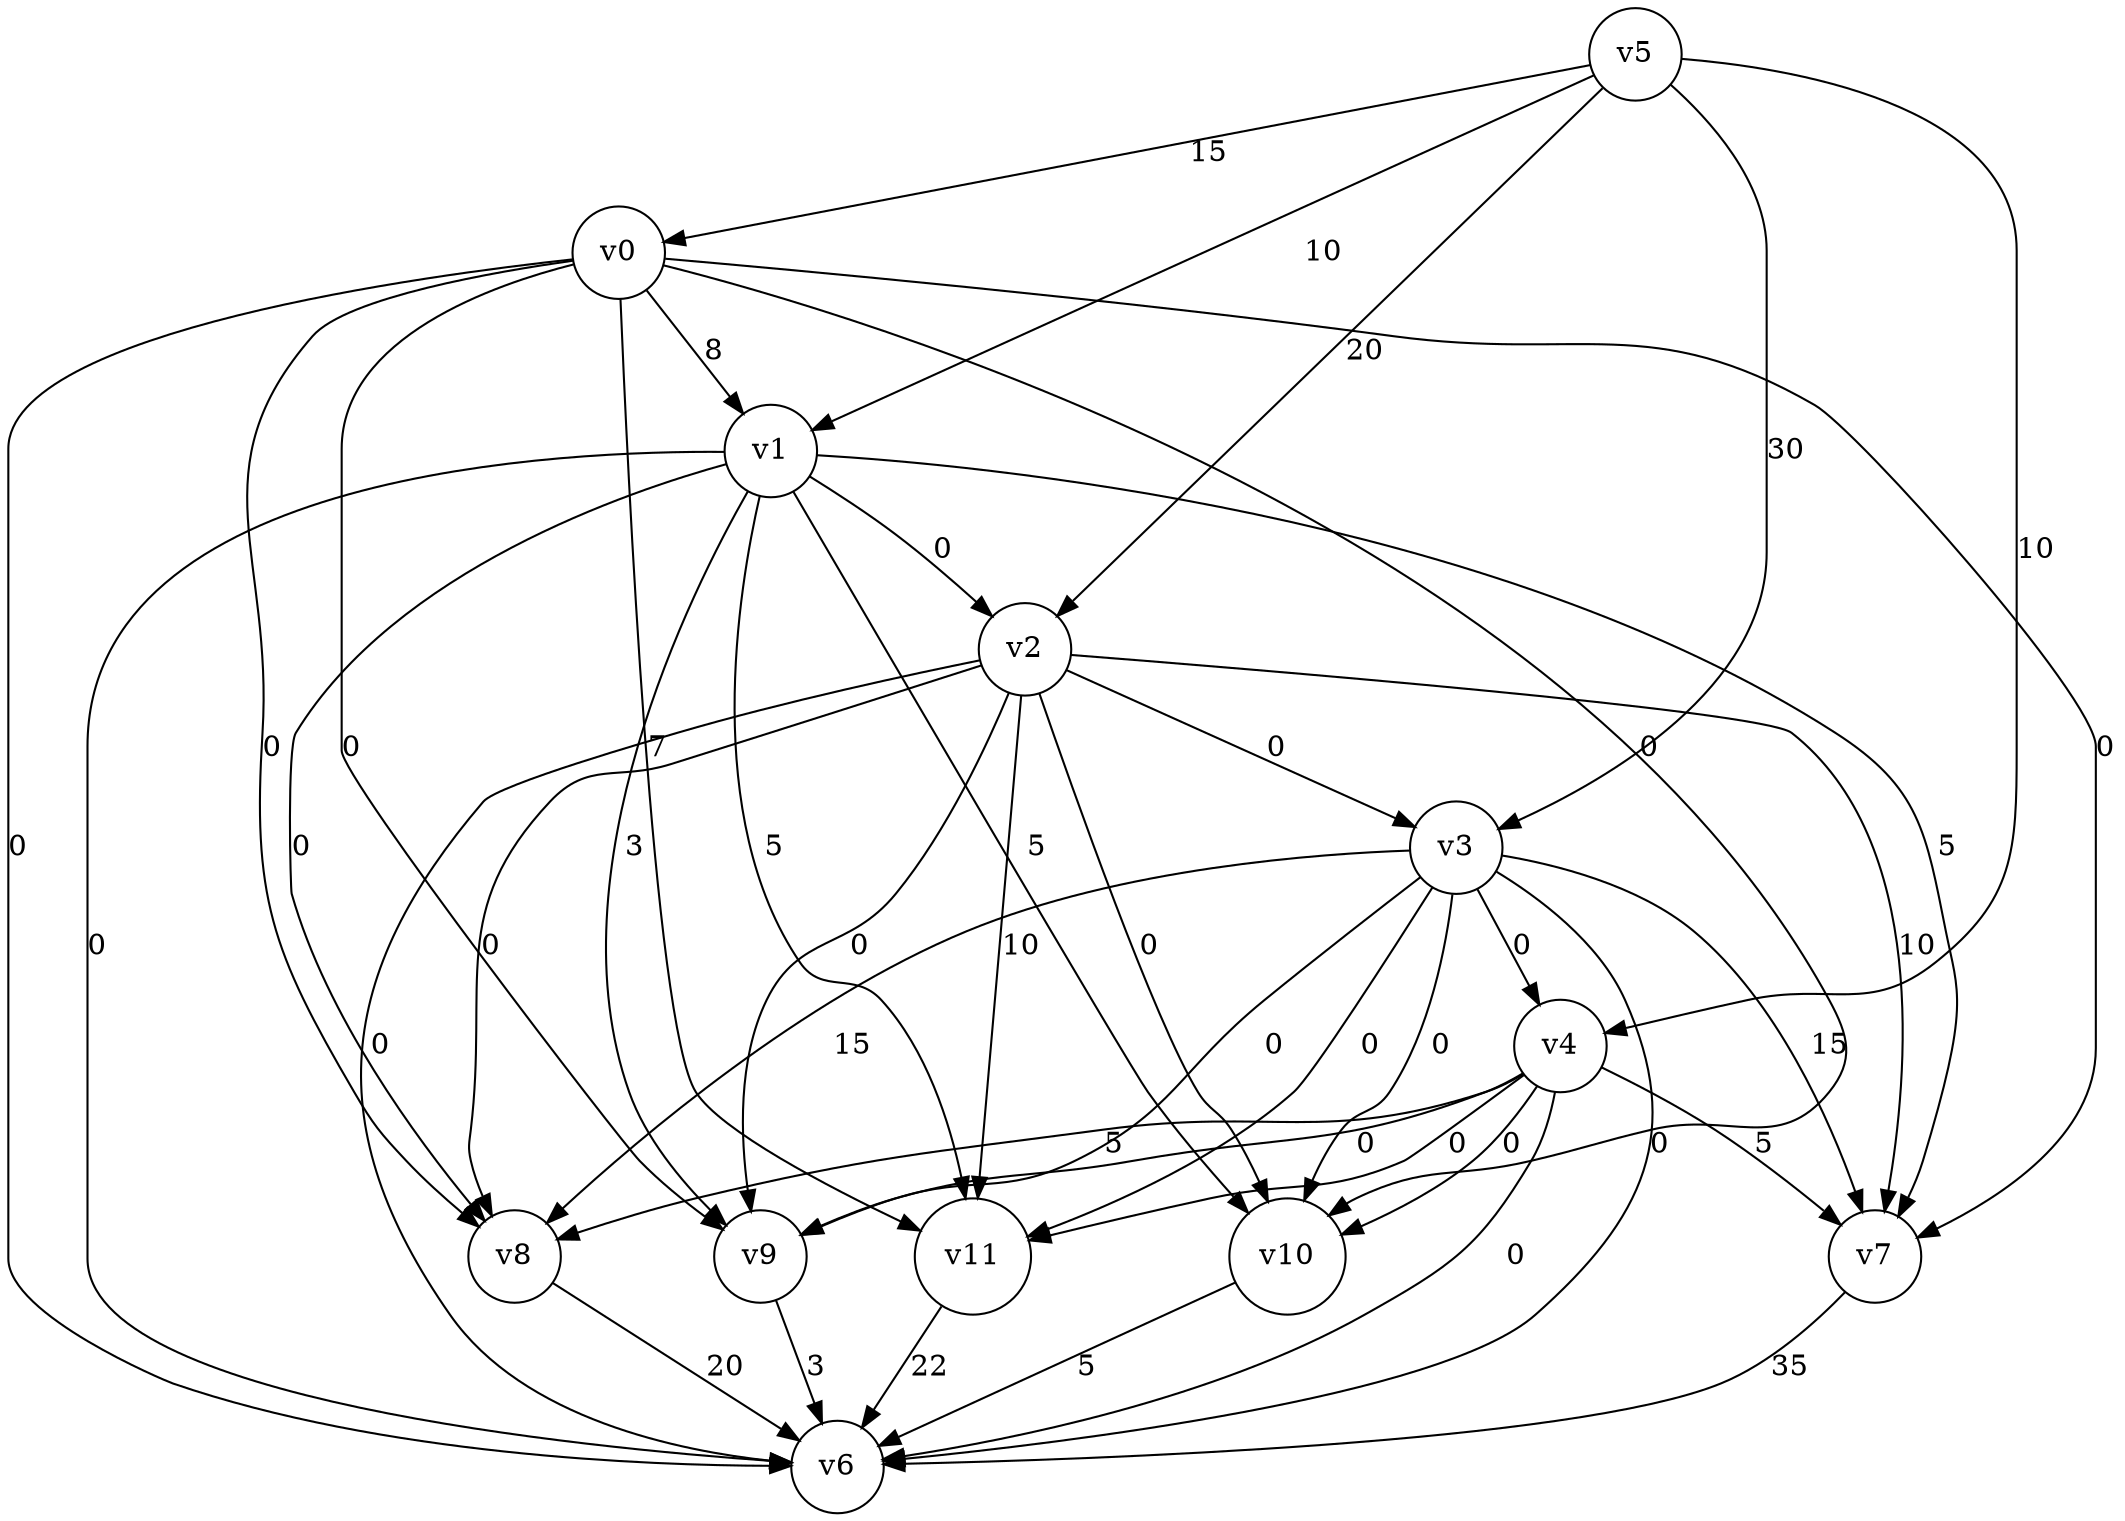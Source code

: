 digraph
{
	node [shape=circle, label="v0"] 0;
	node [shape=circle, label="v1"] 1;
	node [shape=circle, label="v2"] 2;
	node [shape=circle, label="v3"] 3;
	node [shape=circle, label="v4"] 4;
	node [shape=circle, label="v5"] 5;
	node [shape=circle, label="v6"] 6;
	node [shape=circle, label="v7"] 7;
	node [shape=circle, label="v8"] 8;
	node [shape=circle, label="v9"] 9;
	node [shape=circle, label="v10"] 10;
	node [shape=circle, label="v11"] 11;
	0 -> 1 [label="8"]
	0 -> 6 [label="0"]
	0 -> 7 [label="0"]
	0 -> 8 [label="0"]
	0 -> 9 [label="0"]
	0 -> 10 [label="0"]
	0 -> 11 [label="7"]
	1 -> 2 [label="0"]
	1 -> 6 [label="0"]
	1 -> 7 [label="5"]
	1 -> 8 [label="0"]
	1 -> 9 [label="3"]
	1 -> 10 [label="5"]
	1 -> 11 [label="5"]
	2 -> 3 [label="0"]
	2 -> 6 [label="0"]
	2 -> 7 [label="10"]
	2 -> 8 [label="0"]
	2 -> 9 [label="0"]
	2 -> 10 [label="0"]
	2 -> 11 [label="10"]
	3 -> 4 [label="0"]
	3 -> 6 [label="0"]
	3 -> 7 [label="15"]
	3 -> 8 [label="15"]
	3 -> 9 [label="0"]
	3 -> 10 [label="0"]
	3 -> 11 [label="0"]
	4 -> 6 [label="0"]
	4 -> 7 [label="5"]
	4 -> 8 [label="5"]
	4 -> 9 [label="0"]
	4 -> 10 [label="0"]
	4 -> 11 [label="0"]
	5 -> 0 [label="15"]
	5 -> 1 [label="10"]
	5 -> 2 [label="20"]
	5 -> 3 [label="30"]
	5 -> 4 [label="10"]
	7 -> 6 [label="35"]
	8 -> 6 [label="20"]
	9 -> 6 [label="3"]
	10 -> 6 [label="5"]
	11 -> 6 [label="22"]
}
